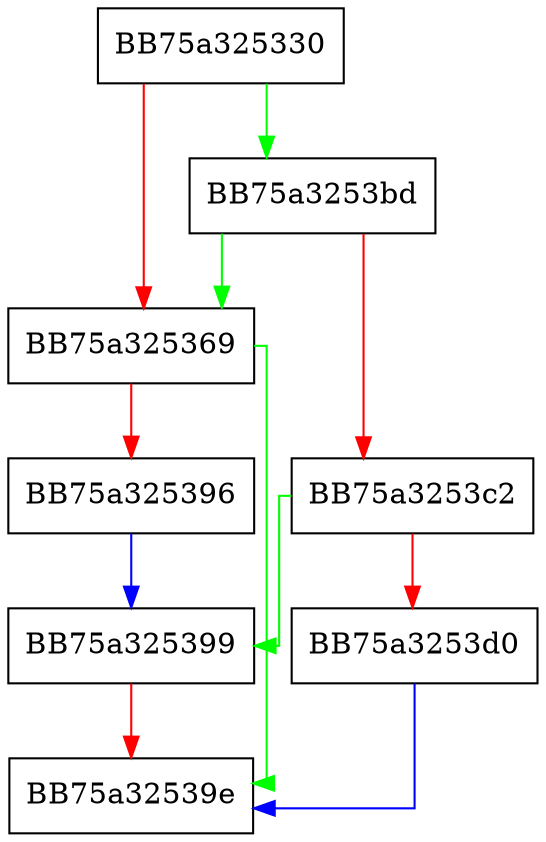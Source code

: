 digraph GetImagePath {
  node [shape="box"];
  graph [splines=ortho];
  BB75a325330 -> BB75a3253bd [color="green"];
  BB75a325330 -> BB75a325369 [color="red"];
  BB75a325369 -> BB75a32539e [color="green"];
  BB75a325369 -> BB75a325396 [color="red"];
  BB75a325396 -> BB75a325399 [color="blue"];
  BB75a325399 -> BB75a32539e [color="red"];
  BB75a3253bd -> BB75a325369 [color="green"];
  BB75a3253bd -> BB75a3253c2 [color="red"];
  BB75a3253c2 -> BB75a325399 [color="green"];
  BB75a3253c2 -> BB75a3253d0 [color="red"];
  BB75a3253d0 -> BB75a32539e [color="blue"];
}
